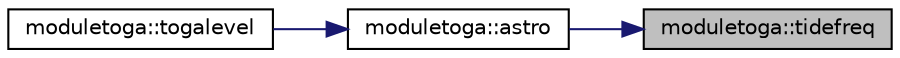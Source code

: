 digraph "moduletoga::tidefreq"
{
 // LATEX_PDF_SIZE
  edge [fontname="Helvetica",fontsize="10",labelfontname="Helvetica",labelfontsize="10"];
  node [fontname="Helvetica",fontsize="10",shape=record];
  rankdir="RL";
  Node1 [label="moduletoga::tidefreq",height=0.2,width=0.4,color="black", fillcolor="grey75", style="filled", fontcolor="black",tooltip=" "];
  Node1 -> Node2 [dir="back",color="midnightblue",fontsize="10",style="solid",fontname="Helvetica"];
  Node2 [label="moduletoga::astro",height=0.2,width=0.4,color="black", fillcolor="white", style="filled",URL="$namespacemoduletoga.html#ae4a4ae3ca80be3e56570e30a039abd61",tooltip=" "];
  Node2 -> Node3 [dir="back",color="midnightblue",fontsize="10",style="solid",fontname="Helvetica"];
  Node3 [label="moduletoga::togalevel",height=0.2,width=0.4,color="black", fillcolor="white", style="filled",URL="$namespacemoduletoga.html#a42e9e4f606a8d51d59a07cbe2c0a1299",tooltip=" "];
}
